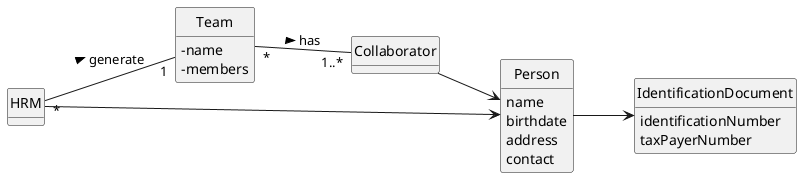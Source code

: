 @startuml
skinparam monochrome true
skinparam packageStyle rectangle
skinparam shadowing false

left to right direction

skinparam classAttributeIconSize 0

hide circle
hide methods


class Team {
  - name
  - members
}


class Person {
    name
    birthdate
    address
    contact

}

class IdentificationDocument{
  identificationNumber
  taxPayerNumber
}


HRM "*" -- "1" Team: generate   >
HRM  -->  Person
Collaborator  -->  Person
Person  -->  IdentificationDocument
Team "*" -- "1..*" Collaborator : has >








@enduml

